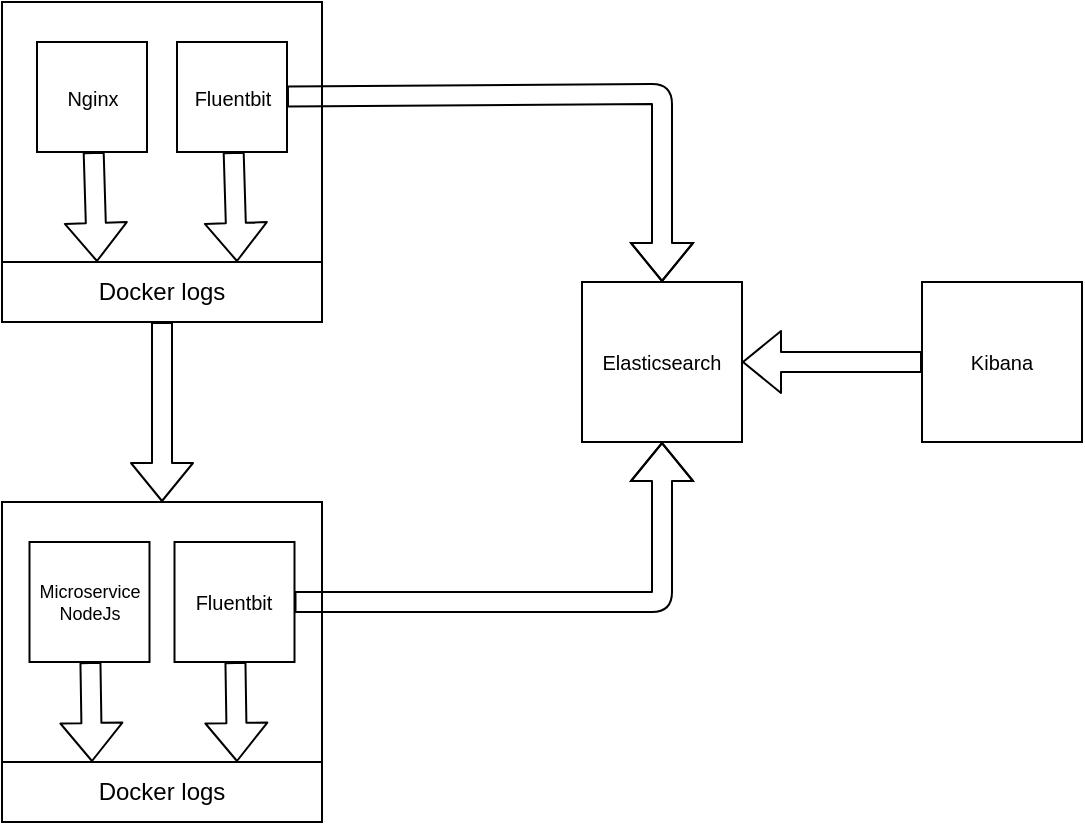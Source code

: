 <mxfile>
    <diagram id="lha6BOxes31PVcL4c5HS" name="Page-1">
        <mxGraphModel dx="968" dy="583" grid="1" gridSize="10" guides="1" tooltips="1" connect="1" arrows="1" fold="1" page="1" pageScale="1" pageWidth="850" pageHeight="1100" math="0" shadow="0">
            <root>
                <mxCell id="0"/>
                <mxCell id="1" parent="0"/>
                <mxCell id="3" value="" style="whiteSpace=wrap;html=1;aspect=fixed;" vertex="1" parent="1">
                    <mxGeometry x="100" y="790" width="160" height="160" as="geometry"/>
                </mxCell>
                <mxCell id="K4Ywv5vfKXUfV5wcP8WH-24" style="edgeStyle=none;shape=flexArrow;html=1;" edge="1" parent="1" source="2">
                    <mxGeometry relative="1" as="geometry">
                        <mxPoint x="145" y="920" as="targetPoint"/>
                    </mxGeometry>
                </mxCell>
                <mxCell id="2" value="Microservice&lt;br style=&quot;font-size: 9px;&quot;&gt;NodeJs" style="whiteSpace=wrap;html=1;aspect=fixed;fontSize=9;" vertex="1" parent="1">
                    <mxGeometry x="113.75" y="810" width="60" height="60" as="geometry"/>
                </mxCell>
                <mxCell id="K4Ywv5vfKXUfV5wcP8WH-3" value="" style="endArrow=none;html=1;" edge="1" parent="1">
                    <mxGeometry width="50" height="50" relative="1" as="geometry">
                        <mxPoint x="100" y="920" as="sourcePoint"/>
                        <mxPoint x="260" y="920" as="targetPoint"/>
                    </mxGeometry>
                </mxCell>
                <mxCell id="K4Ywv5vfKXUfV5wcP8WH-4" value="Docker logs" style="text;html=1;strokeColor=none;fillColor=none;align=center;verticalAlign=middle;whiteSpace=wrap;rounded=0;" vertex="1" parent="1">
                    <mxGeometry x="145" y="930" width="70" height="10" as="geometry"/>
                </mxCell>
                <mxCell id="K4Ywv5vfKXUfV5wcP8WH-12" style="edgeStyle=none;shape=flexArrow;html=1;entryX=0.5;entryY=0;entryDx=0;entryDy=0;" edge="1" parent="1" source="K4Ywv5vfKXUfV5wcP8WH-5" target="3">
                    <mxGeometry relative="1" as="geometry"/>
                </mxCell>
                <mxCell id="K4Ywv5vfKXUfV5wcP8WH-5" value="" style="whiteSpace=wrap;html=1;aspect=fixed;" vertex="1" parent="1">
                    <mxGeometry x="100" y="540" width="160" height="160" as="geometry"/>
                </mxCell>
                <mxCell id="K4Ywv5vfKXUfV5wcP8WH-19" style="edgeStyle=none;shape=flexArrow;html=1;" edge="1" parent="1" source="K4Ywv5vfKXUfV5wcP8WH-6">
                    <mxGeometry relative="1" as="geometry">
                        <mxPoint x="147.5" y="670" as="targetPoint"/>
                    </mxGeometry>
                </mxCell>
                <mxCell id="K4Ywv5vfKXUfV5wcP8WH-6" value="Nginx" style="whiteSpace=wrap;html=1;aspect=fixed;fontSize=10;" vertex="1" parent="1">
                    <mxGeometry x="117.5" y="560" width="55" height="55" as="geometry"/>
                </mxCell>
                <mxCell id="K4Ywv5vfKXUfV5wcP8WH-7" value="" style="endArrow=none;html=1;" edge="1" parent="1">
                    <mxGeometry width="50" height="50" relative="1" as="geometry">
                        <mxPoint x="100" y="670" as="sourcePoint"/>
                        <mxPoint x="260" y="670" as="targetPoint"/>
                    </mxGeometry>
                </mxCell>
                <mxCell id="K4Ywv5vfKXUfV5wcP8WH-8" value="Docker logs" style="text;html=1;strokeColor=none;fillColor=none;align=center;verticalAlign=middle;whiteSpace=wrap;rounded=0;" vertex="1" parent="1">
                    <mxGeometry x="145" y="680" width="70" height="10" as="geometry"/>
                </mxCell>
                <mxCell id="K4Ywv5vfKXUfV5wcP8WH-18" style="edgeStyle=none;html=1;shape=flexArrow;" edge="1" parent="1" source="K4Ywv5vfKXUfV5wcP8WH-13">
                    <mxGeometry relative="1" as="geometry">
                        <mxPoint x="217.5" y="670" as="targetPoint"/>
                    </mxGeometry>
                </mxCell>
                <mxCell id="K4Ywv5vfKXUfV5wcP8WH-26" style="edgeStyle=none;shape=flexArrow;html=1;fontSize=10;entryX=0.5;entryY=0;entryDx=0;entryDy=0;" edge="1" parent="1" source="K4Ywv5vfKXUfV5wcP8WH-13" target="K4Ywv5vfKXUfV5wcP8WH-25">
                    <mxGeometry relative="1" as="geometry">
                        <mxPoint x="460" y="587.5" as="targetPoint"/>
                        <Array as="points">
                            <mxPoint x="430" y="586"/>
                        </Array>
                    </mxGeometry>
                </mxCell>
                <mxCell id="K4Ywv5vfKXUfV5wcP8WH-13" value="Fluentbit" style="whiteSpace=wrap;html=1;aspect=fixed;fontSize=10;" vertex="1" parent="1">
                    <mxGeometry x="187.5" y="560" width="55" height="55" as="geometry"/>
                </mxCell>
                <mxCell id="K4Ywv5vfKXUfV5wcP8WH-20" style="edgeStyle=none;html=1;shape=flexArrow;" edge="1" parent="1" source="K4Ywv5vfKXUfV5wcP8WH-21">
                    <mxGeometry relative="1" as="geometry">
                        <mxPoint x="217.5" y="920" as="targetPoint"/>
                    </mxGeometry>
                </mxCell>
                <mxCell id="K4Ywv5vfKXUfV5wcP8WH-27" style="edgeStyle=none;shape=flexArrow;html=1;fontSize=10;entryX=0.5;entryY=1;entryDx=0;entryDy=0;" edge="1" parent="1" source="K4Ywv5vfKXUfV5wcP8WH-21" target="K4Ywv5vfKXUfV5wcP8WH-25">
                    <mxGeometry relative="1" as="geometry">
                        <mxPoint x="530" y="840" as="targetPoint"/>
                        <Array as="points">
                            <mxPoint x="430" y="840"/>
                        </Array>
                    </mxGeometry>
                </mxCell>
                <mxCell id="K4Ywv5vfKXUfV5wcP8WH-21" value="Fluentbit" style="whiteSpace=wrap;html=1;aspect=fixed;fontSize=10;" vertex="1" parent="1">
                    <mxGeometry x="186.25" y="810" width="60" height="60" as="geometry"/>
                </mxCell>
                <mxCell id="K4Ywv5vfKXUfV5wcP8WH-25" value="Elasticsearch" style="whiteSpace=wrap;html=1;aspect=fixed;fontSize=10;" vertex="1" parent="1">
                    <mxGeometry x="390" y="680" width="80" height="80" as="geometry"/>
                </mxCell>
                <mxCell id="K4Ywv5vfKXUfV5wcP8WH-30" style="edgeStyle=none;shape=flexArrow;html=1;entryX=1;entryY=0.5;entryDx=0;entryDy=0;fontSize=10;" edge="1" parent="1" source="K4Ywv5vfKXUfV5wcP8WH-28" target="K4Ywv5vfKXUfV5wcP8WH-25">
                    <mxGeometry relative="1" as="geometry"/>
                </mxCell>
                <mxCell id="K4Ywv5vfKXUfV5wcP8WH-28" value="Kibana" style="whiteSpace=wrap;html=1;aspect=fixed;fontSize=10;" vertex="1" parent="1">
                    <mxGeometry x="560" y="680" width="80" height="80" as="geometry"/>
                </mxCell>
            </root>
        </mxGraphModel>
    </diagram>
    <diagram id="KMhzLi0Mw4yXTckyKntR" name="Page-2">
        <mxGraphModel dx="1404" dy="846" grid="1" gridSize="10" guides="1" tooltips="1" connect="1" arrows="1" fold="1" page="1" pageScale="1" pageWidth="850" pageHeight="1100" math="0" shadow="0">
            <root>
                <mxCell id="nFyUTxJ7FQds5QmyChkN-0"/>
                <mxCell id="nFyUTxJ7FQds5QmyChkN-1" parent="nFyUTxJ7FQds5QmyChkN-0"/>
            </root>
        </mxGraphModel>
    </diagram>
</mxfile>